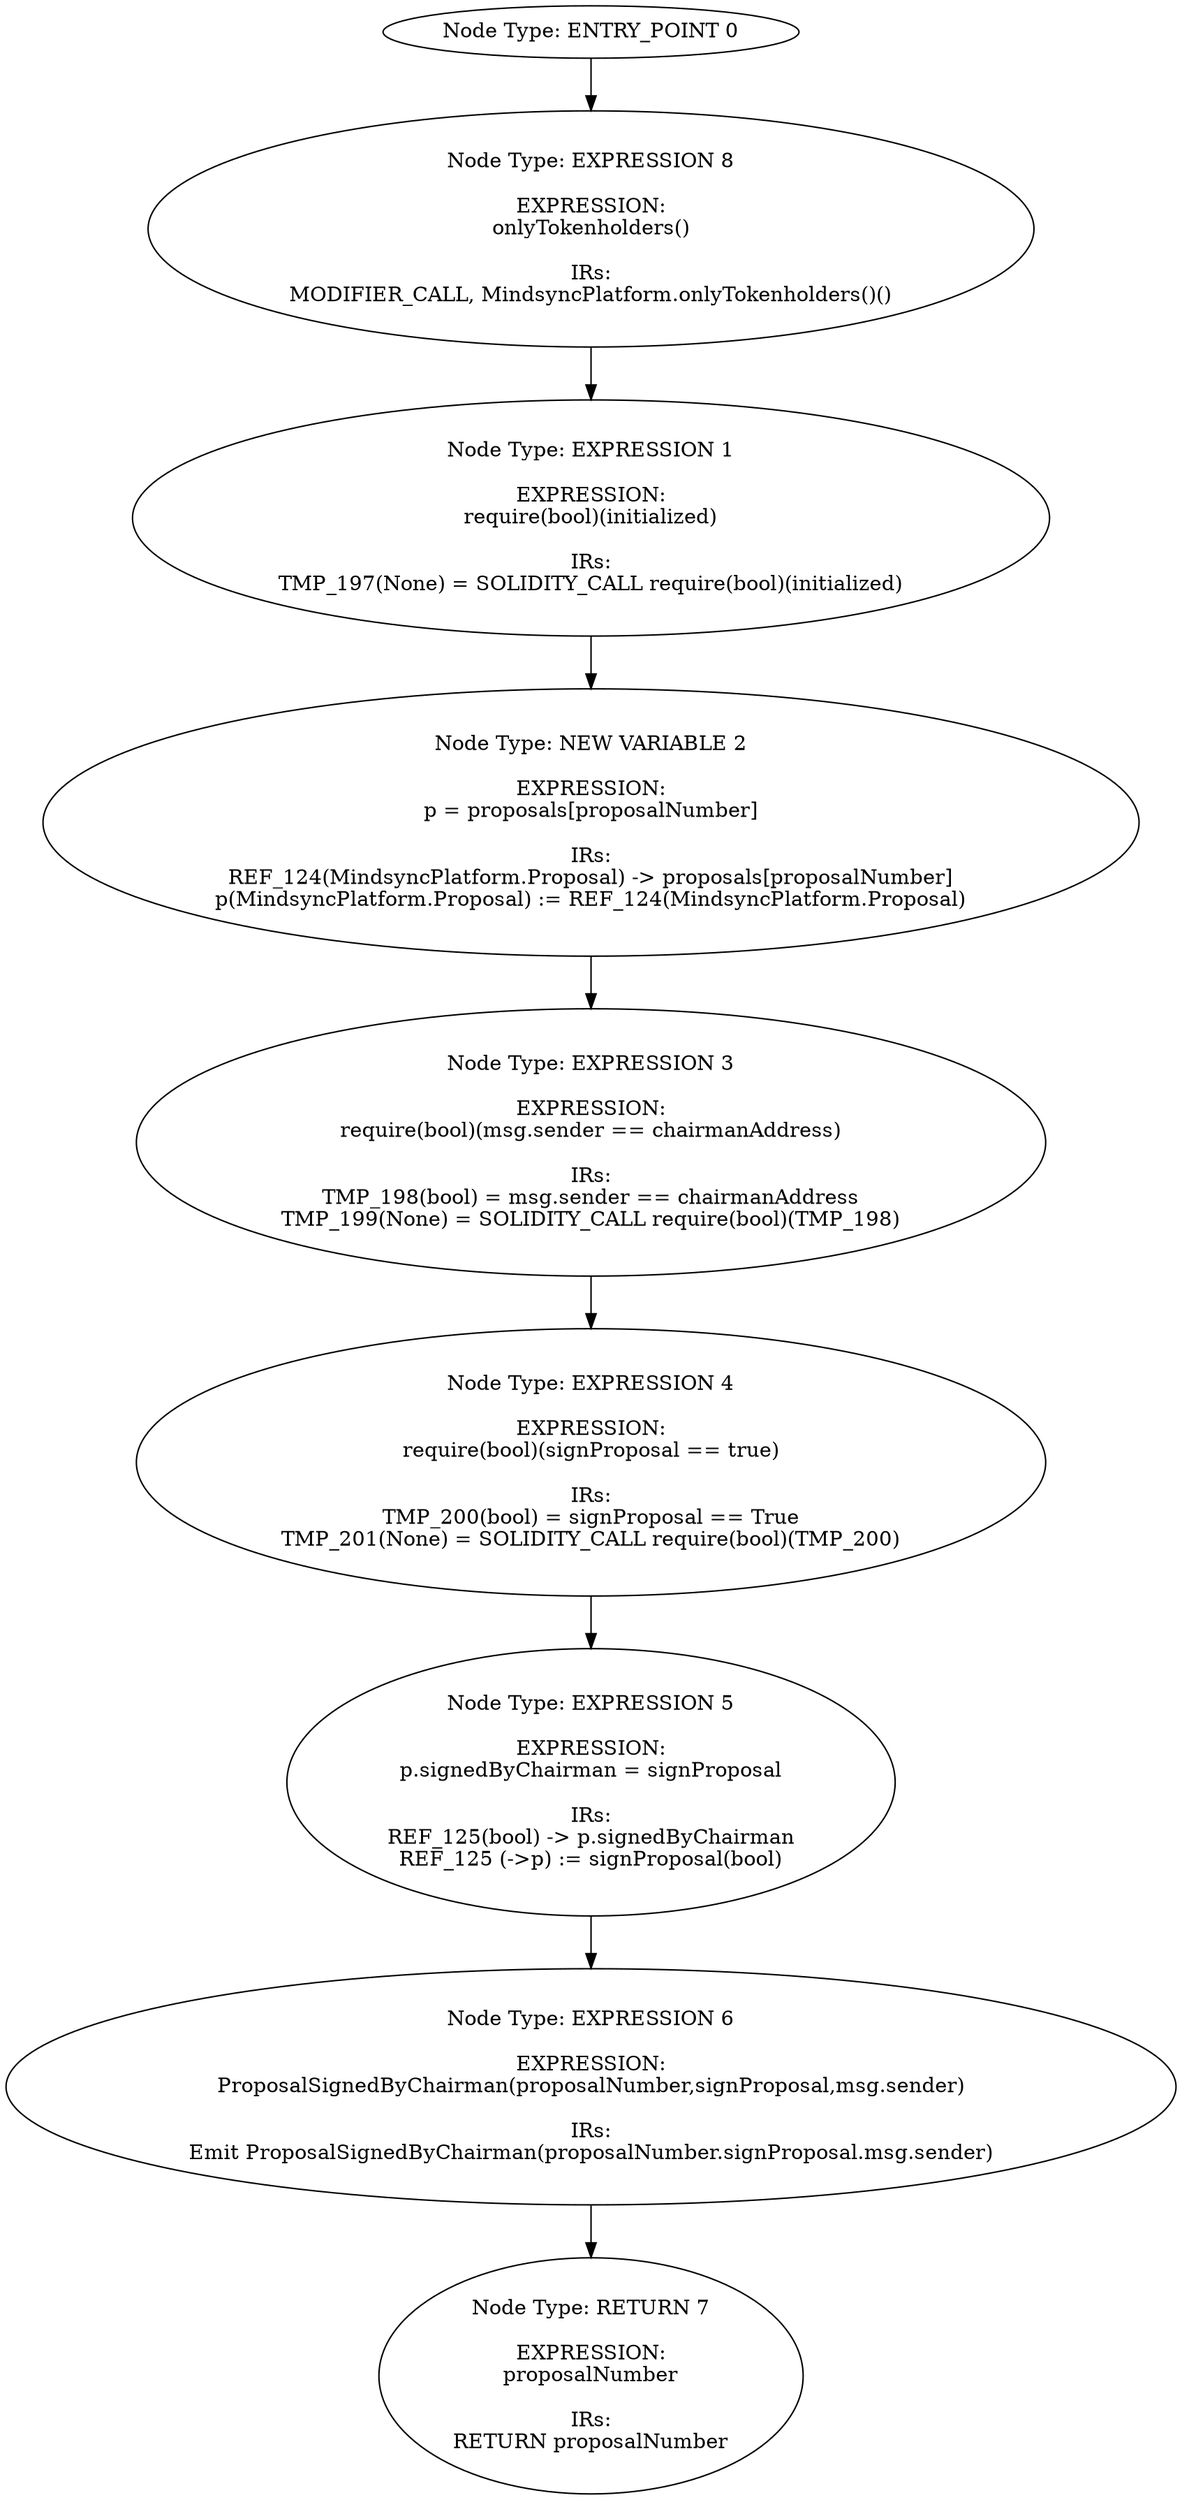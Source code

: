 digraph{
0[label="Node Type: ENTRY_POINT 0
"];
0->8;
1[label="Node Type: EXPRESSION 1

EXPRESSION:
require(bool)(initialized)

IRs:
TMP_197(None) = SOLIDITY_CALL require(bool)(initialized)"];
1->2;
2[label="Node Type: NEW VARIABLE 2

EXPRESSION:
p = proposals[proposalNumber]

IRs:
REF_124(MindsyncPlatform.Proposal) -> proposals[proposalNumber]
p(MindsyncPlatform.Proposal) := REF_124(MindsyncPlatform.Proposal)"];
2->3;
3[label="Node Type: EXPRESSION 3

EXPRESSION:
require(bool)(msg.sender == chairmanAddress)

IRs:
TMP_198(bool) = msg.sender == chairmanAddress
TMP_199(None) = SOLIDITY_CALL require(bool)(TMP_198)"];
3->4;
4[label="Node Type: EXPRESSION 4

EXPRESSION:
require(bool)(signProposal == true)

IRs:
TMP_200(bool) = signProposal == True
TMP_201(None) = SOLIDITY_CALL require(bool)(TMP_200)"];
4->5;
5[label="Node Type: EXPRESSION 5

EXPRESSION:
p.signedByChairman = signProposal

IRs:
REF_125(bool) -> p.signedByChairman
REF_125 (->p) := signProposal(bool)"];
5->6;
6[label="Node Type: EXPRESSION 6

EXPRESSION:
ProposalSignedByChairman(proposalNumber,signProposal,msg.sender)

IRs:
Emit ProposalSignedByChairman(proposalNumber.signProposal.msg.sender)"];
6->7;
7[label="Node Type: RETURN 7

EXPRESSION:
proposalNumber

IRs:
RETURN proposalNumber"];
8[label="Node Type: EXPRESSION 8

EXPRESSION:
onlyTokenholders()

IRs:
MODIFIER_CALL, MindsyncPlatform.onlyTokenholders()()"];
8->1;
}

